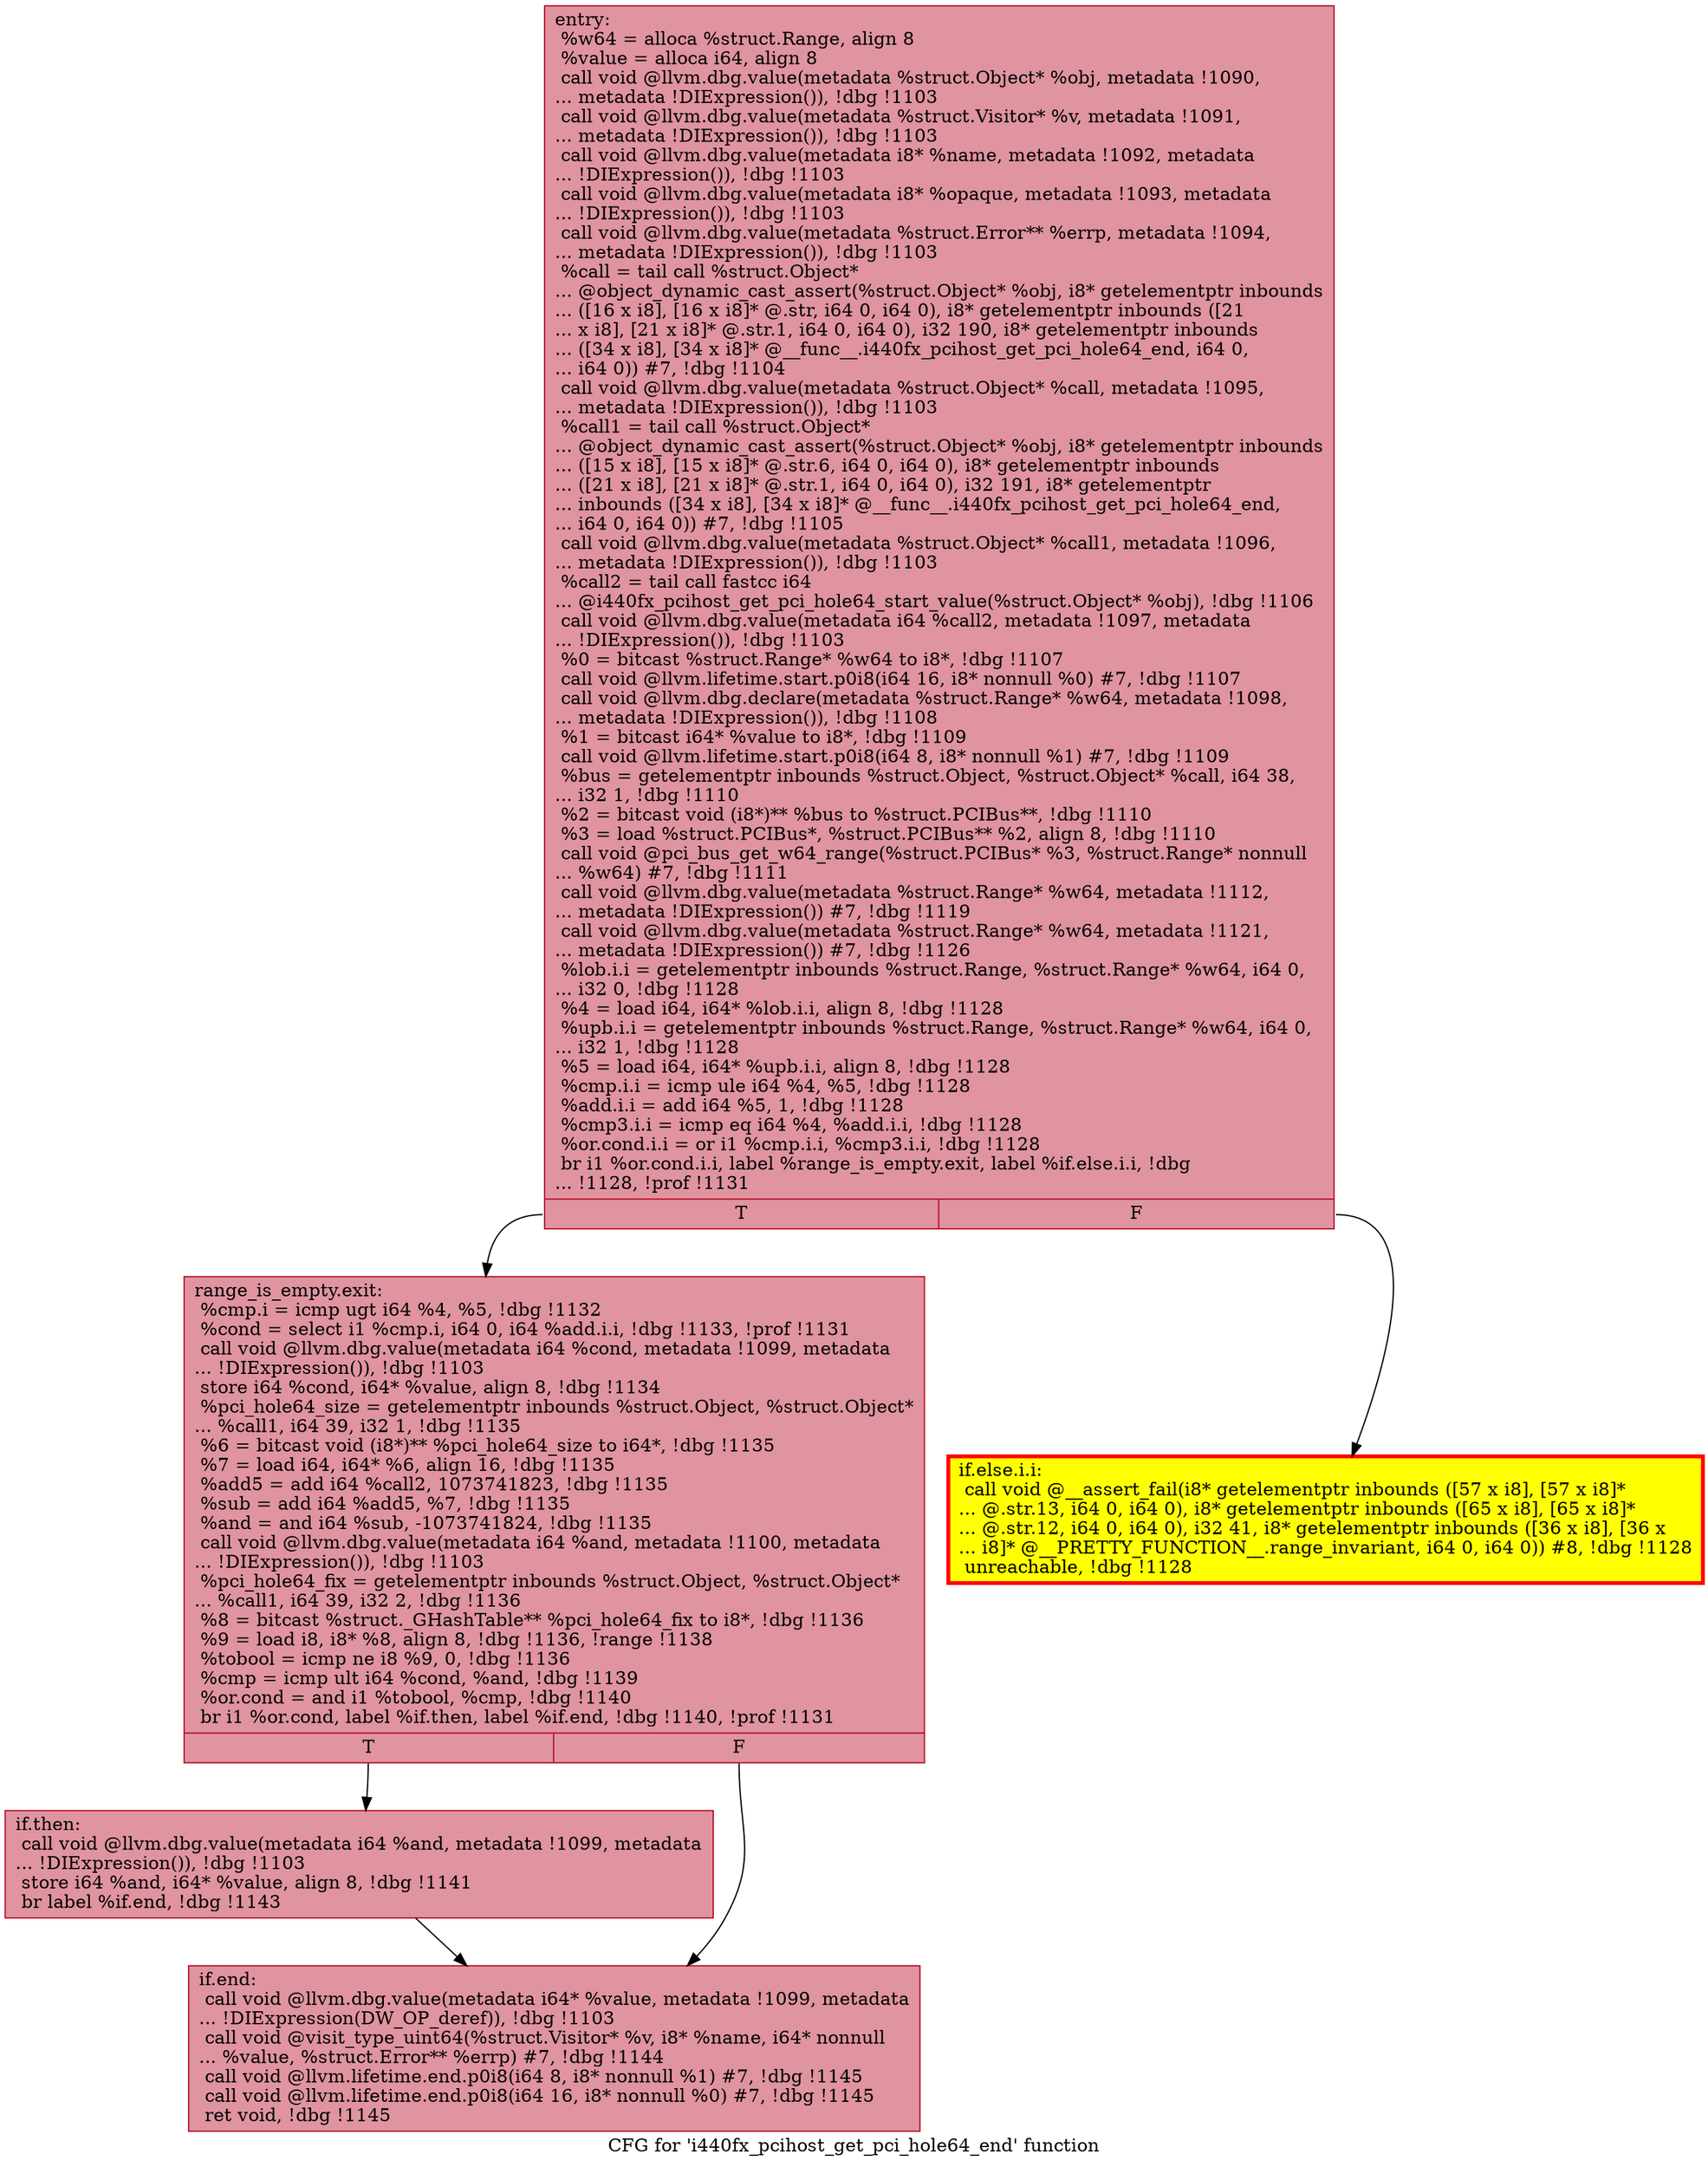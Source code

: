 digraph "CFG for 'i440fx_pcihost_get_pci_hole64_end' function" {
	label="CFG for 'i440fx_pcihost_get_pci_hole64_end' function";

	Node0x557ae66ecc50 [shape=record,color="#b70d28ff", style=filled, fillcolor="#b70d2870",label="{entry:\l  %w64 = alloca %struct.Range, align 8\l  %value = alloca i64, align 8\l  call void @llvm.dbg.value(metadata %struct.Object* %obj, metadata !1090,\l... metadata !DIExpression()), !dbg !1103\l  call void @llvm.dbg.value(metadata %struct.Visitor* %v, metadata !1091,\l... metadata !DIExpression()), !dbg !1103\l  call void @llvm.dbg.value(metadata i8* %name, metadata !1092, metadata\l... !DIExpression()), !dbg !1103\l  call void @llvm.dbg.value(metadata i8* %opaque, metadata !1093, metadata\l... !DIExpression()), !dbg !1103\l  call void @llvm.dbg.value(metadata %struct.Error** %errp, metadata !1094,\l... metadata !DIExpression()), !dbg !1103\l  %call = tail call %struct.Object*\l... @object_dynamic_cast_assert(%struct.Object* %obj, i8* getelementptr inbounds\l... ([16 x i8], [16 x i8]* @.str, i64 0, i64 0), i8* getelementptr inbounds ([21\l... x i8], [21 x i8]* @.str.1, i64 0, i64 0), i32 190, i8* getelementptr inbounds\l... ([34 x i8], [34 x i8]* @__func__.i440fx_pcihost_get_pci_hole64_end, i64 0,\l... i64 0)) #7, !dbg !1104\l  call void @llvm.dbg.value(metadata %struct.Object* %call, metadata !1095,\l... metadata !DIExpression()), !dbg !1103\l  %call1 = tail call %struct.Object*\l... @object_dynamic_cast_assert(%struct.Object* %obj, i8* getelementptr inbounds\l... ([15 x i8], [15 x i8]* @.str.6, i64 0, i64 0), i8* getelementptr inbounds\l... ([21 x i8], [21 x i8]* @.str.1, i64 0, i64 0), i32 191, i8* getelementptr\l... inbounds ([34 x i8], [34 x i8]* @__func__.i440fx_pcihost_get_pci_hole64_end,\l... i64 0, i64 0)) #7, !dbg !1105\l  call void @llvm.dbg.value(metadata %struct.Object* %call1, metadata !1096,\l... metadata !DIExpression()), !dbg !1103\l  %call2 = tail call fastcc i64\l... @i440fx_pcihost_get_pci_hole64_start_value(%struct.Object* %obj), !dbg !1106\l  call void @llvm.dbg.value(metadata i64 %call2, metadata !1097, metadata\l... !DIExpression()), !dbg !1103\l  %0 = bitcast %struct.Range* %w64 to i8*, !dbg !1107\l  call void @llvm.lifetime.start.p0i8(i64 16, i8* nonnull %0) #7, !dbg !1107\l  call void @llvm.dbg.declare(metadata %struct.Range* %w64, metadata !1098,\l... metadata !DIExpression()), !dbg !1108\l  %1 = bitcast i64* %value to i8*, !dbg !1109\l  call void @llvm.lifetime.start.p0i8(i64 8, i8* nonnull %1) #7, !dbg !1109\l  %bus = getelementptr inbounds %struct.Object, %struct.Object* %call, i64 38,\l... i32 1, !dbg !1110\l  %2 = bitcast void (i8*)** %bus to %struct.PCIBus**, !dbg !1110\l  %3 = load %struct.PCIBus*, %struct.PCIBus** %2, align 8, !dbg !1110\l  call void @pci_bus_get_w64_range(%struct.PCIBus* %3, %struct.Range* nonnull\l... %w64) #7, !dbg !1111\l  call void @llvm.dbg.value(metadata %struct.Range* %w64, metadata !1112,\l... metadata !DIExpression()) #7, !dbg !1119\l  call void @llvm.dbg.value(metadata %struct.Range* %w64, metadata !1121,\l... metadata !DIExpression()) #7, !dbg !1126\l  %lob.i.i = getelementptr inbounds %struct.Range, %struct.Range* %w64, i64 0,\l... i32 0, !dbg !1128\l  %4 = load i64, i64* %lob.i.i, align 8, !dbg !1128\l  %upb.i.i = getelementptr inbounds %struct.Range, %struct.Range* %w64, i64 0,\l... i32 1, !dbg !1128\l  %5 = load i64, i64* %upb.i.i, align 8, !dbg !1128\l  %cmp.i.i = icmp ule i64 %4, %5, !dbg !1128\l  %add.i.i = add i64 %5, 1, !dbg !1128\l  %cmp3.i.i = icmp eq i64 %4, %add.i.i, !dbg !1128\l  %or.cond.i.i = or i1 %cmp.i.i, %cmp3.i.i, !dbg !1128\l  br i1 %or.cond.i.i, label %range_is_empty.exit, label %if.else.i.i, !dbg\l... !1128, !prof !1131\l|{<s0>T|<s1>F}}"];
	Node0x557ae66ecc50:s0 -> Node0x557ae6659640;
	Node0x557ae66ecc50:s1 -> Node0x557ae66de650;
	Node0x557ae66de650 [shape=record,penwidth=3.0, style="filled", color="red", fillcolor="yellow",label="{if.else.i.i:                                      \l  call void @__assert_fail(i8* getelementptr inbounds ([57 x i8], [57 x i8]*\l... @.str.13, i64 0, i64 0), i8* getelementptr inbounds ([65 x i8], [65 x i8]*\l... @.str.12, i64 0, i64 0), i32 41, i8* getelementptr inbounds ([36 x i8], [36 x\l... i8]* @__PRETTY_FUNCTION__.range_invariant, i64 0, i64 0)) #8, !dbg !1128\l  unreachable, !dbg !1128\l}"];
	Node0x557ae6659640 [shape=record,color="#b70d28ff", style=filled, fillcolor="#b70d2870",label="{range_is_empty.exit:                              \l  %cmp.i = icmp ugt i64 %4, %5, !dbg !1132\l  %cond = select i1 %cmp.i, i64 0, i64 %add.i.i, !dbg !1133, !prof !1131\l  call void @llvm.dbg.value(metadata i64 %cond, metadata !1099, metadata\l... !DIExpression()), !dbg !1103\l  store i64 %cond, i64* %value, align 8, !dbg !1134\l  %pci_hole64_size = getelementptr inbounds %struct.Object, %struct.Object*\l... %call1, i64 39, i32 1, !dbg !1135\l  %6 = bitcast void (i8*)** %pci_hole64_size to i64*, !dbg !1135\l  %7 = load i64, i64* %6, align 16, !dbg !1135\l  %add5 = add i64 %call2, 1073741823, !dbg !1135\l  %sub = add i64 %add5, %7, !dbg !1135\l  %and = and i64 %sub, -1073741824, !dbg !1135\l  call void @llvm.dbg.value(metadata i64 %and, metadata !1100, metadata\l... !DIExpression()), !dbg !1103\l  %pci_hole64_fix = getelementptr inbounds %struct.Object, %struct.Object*\l... %call1, i64 39, i32 2, !dbg !1136\l  %8 = bitcast %struct._GHashTable** %pci_hole64_fix to i8*, !dbg !1136\l  %9 = load i8, i8* %8, align 8, !dbg !1136, !range !1138\l  %tobool = icmp ne i8 %9, 0, !dbg !1136\l  %cmp = icmp ult i64 %cond, %and, !dbg !1139\l  %or.cond = and i1 %tobool, %cmp, !dbg !1140\l  br i1 %or.cond, label %if.then, label %if.end, !dbg !1140, !prof !1131\l|{<s0>T|<s1>F}}"];
	Node0x557ae6659640:s0 -> Node0x557ae66b8470;
	Node0x557ae6659640:s1 -> Node0x557ae66b84e0;
	Node0x557ae66b8470 [shape=record,color="#b70d28ff", style=filled, fillcolor="#b70d2870",label="{if.then:                                          \l  call void @llvm.dbg.value(metadata i64 %and, metadata !1099, metadata\l... !DIExpression()), !dbg !1103\l  store i64 %and, i64* %value, align 8, !dbg !1141\l  br label %if.end, !dbg !1143\l}"];
	Node0x557ae66b8470 -> Node0x557ae66b84e0;
	Node0x557ae66b84e0 [shape=record,color="#b70d28ff", style=filled, fillcolor="#b70d2870",label="{if.end:                                           \l  call void @llvm.dbg.value(metadata i64* %value, metadata !1099, metadata\l... !DIExpression(DW_OP_deref)), !dbg !1103\l  call void @visit_type_uint64(%struct.Visitor* %v, i8* %name, i64* nonnull\l... %value, %struct.Error** %errp) #7, !dbg !1144\l  call void @llvm.lifetime.end.p0i8(i64 8, i8* nonnull %1) #7, !dbg !1145\l  call void @llvm.lifetime.end.p0i8(i64 16, i8* nonnull %0) #7, !dbg !1145\l  ret void, !dbg !1145\l}"];
}
